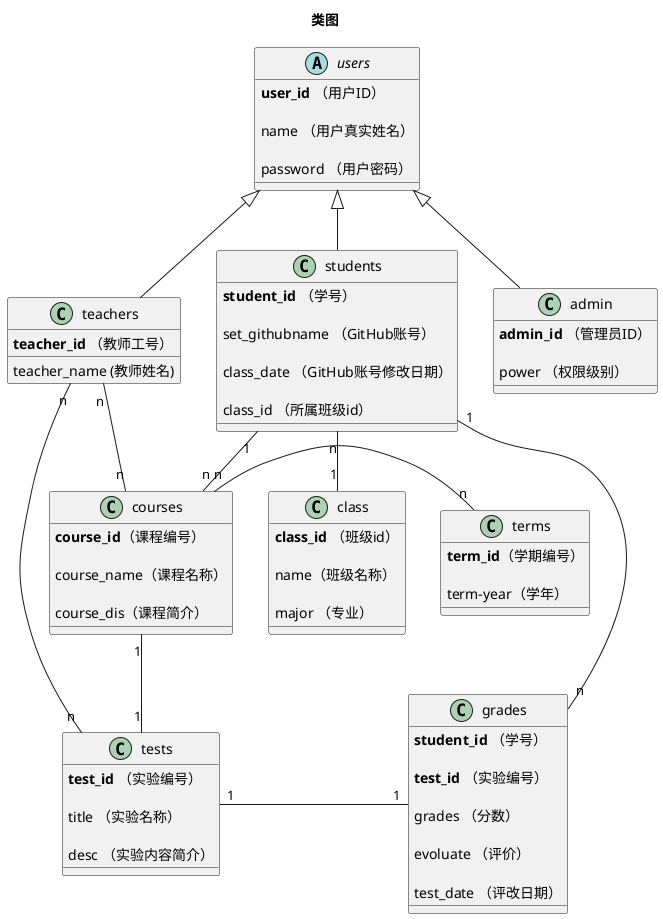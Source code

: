 @startuml
title 类图

abstract class users {

    <b>user_id</b> （用户ID）

    name （用户真实姓名）

    password （用户密码）


}

class teachers{

    <b>teacher_id</b> （教师工号）

   teacher_name (教师姓名)

}

class students{

    <b>student_id</b> （学号）

    set_githubname （GitHub账号）

    class_date （GitHub账号修改日期）

    class_id （所属班级id）

}

class admin{

      <b>admin_id</b> （管理员ID）

      power （权限级别）

}

class class{

    <b>class_id</b> （班级id）

    name（班级名称）

    major （专业）

}


class courses{

    <b>course_id</b>（课程编号）

    course_name（课程名称）

    course_dis（课程简介）

}

class terms{

    <b>term_id</b>（学期编号）

    term-year（学年）

}

class tests {

    <b>test_id</b> （实验编号）

    title （实验名称）

    desc （实验内容简介）


}

class grades {

    <b>student_id</b> （学号）

    <b>test_id</b> （实验编号）

    grades （分数）

    evoluate （评价）

    test_date （评改日期）

}

users <|- students

users <|-- teachers

users <|-- admin


students "n" -- "1"  class

students "1" -- "n"  courses

teachers "n" -- "n"  courses

teachers "n" -- "n"  tests

courses  "1" -- "1"  tests

courses "n" - "n"  terms


students "1" -- "n"  grades

tests "1" - "1"  grades


@enduml